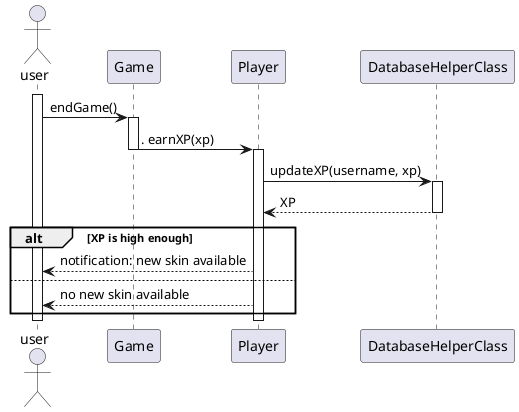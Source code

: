 @startuml
actor user
participant Game
participant Player as U
participant DatabaseHelperClass as db

activate user
''        loop
        user -> Game: endGame()
        activate Game
''                        Game --> user: game event
''                end
                
        Game -> U:. earnXP(xp)
        deactivate Game
        activate U
        
                U -> db: updateXP(username, xp)
        activate db
                db --> U: XP
  '              U -> db: getXP(username)
  '              db --> U: XP
        deactivate db
                alt XP is high enough
                        U --> user: notification: new skin available
                else
                        U --> user: no new skin available
                end
deactivate user
deactivate U
@enduml
